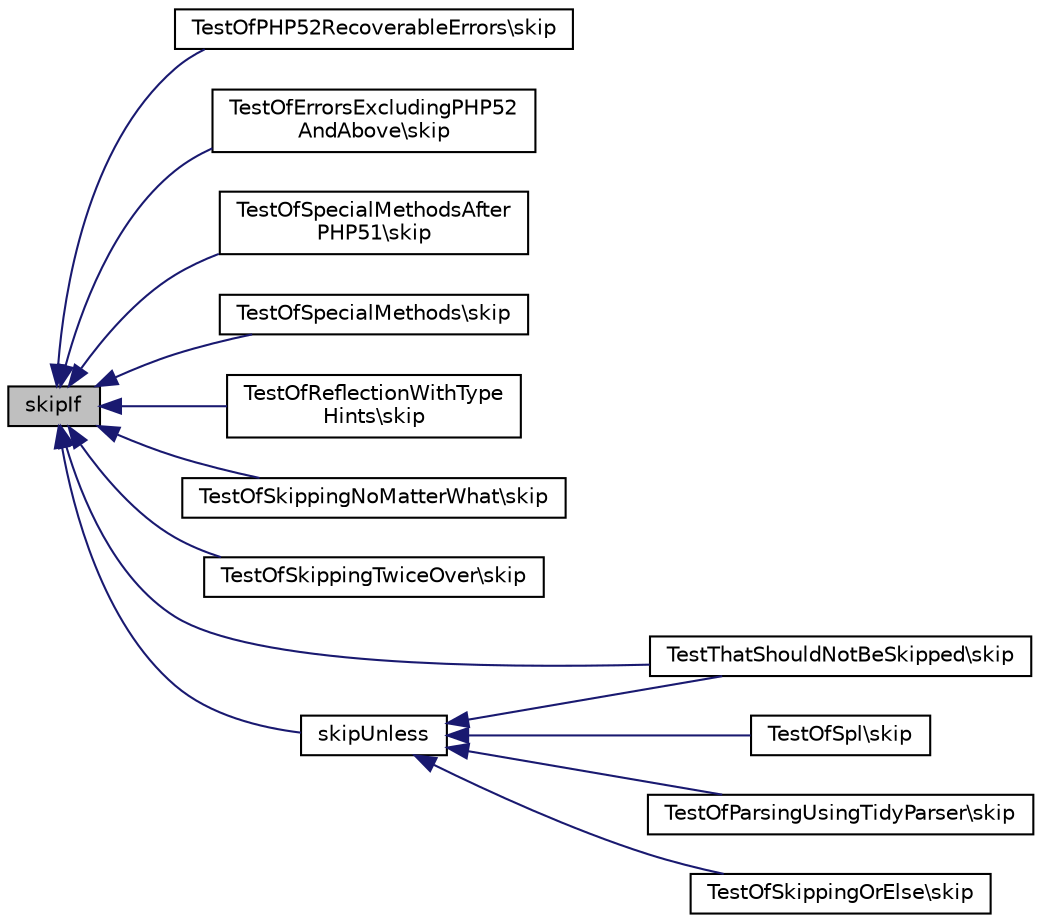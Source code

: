 digraph "skipIf"
{
  edge [fontname="Helvetica",fontsize="10",labelfontname="Helvetica",labelfontsize="10"];
  node [fontname="Helvetica",fontsize="10",shape=record];
  rankdir="LR";
  Node1 [label="skipIf",height=0.2,width=0.4,color="black", fillcolor="grey75", style="filled" fontcolor="black"];
  Node1 -> Node2 [dir="back",color="midnightblue",fontsize="10",style="solid",fontname="Helvetica"];
  Node2 [label="TestOfPHP52RecoverableErrors\\skip",height=0.2,width=0.4,color="black", fillcolor="white", style="filled",URL="$class_test_of_p_h_p52_recoverable_errors.html#a72d303844a2d71da1340a30207d9f7e7"];
  Node1 -> Node3 [dir="back",color="midnightblue",fontsize="10",style="solid",fontname="Helvetica"];
  Node3 [label="TestOfErrorsExcludingPHP52\lAndAbove\\skip",height=0.2,width=0.4,color="black", fillcolor="white", style="filled",URL="$class_test_of_errors_excluding_p_h_p52_and_above.html#a72d303844a2d71da1340a30207d9f7e7"];
  Node1 -> Node4 [dir="back",color="midnightblue",fontsize="10",style="solid",fontname="Helvetica"];
  Node4 [label="TestOfSpecialMethodsAfter\lPHP51\\skip",height=0.2,width=0.4,color="black", fillcolor="white", style="filled",URL="$class_test_of_special_methods_after_p_h_p51.html#a72d303844a2d71da1340a30207d9f7e7"];
  Node1 -> Node5 [dir="back",color="midnightblue",fontsize="10",style="solid",fontname="Helvetica"];
  Node5 [label="TestOfSpecialMethods\\skip",height=0.2,width=0.4,color="black", fillcolor="white", style="filled",URL="$class_test_of_special_methods.html#a72d303844a2d71da1340a30207d9f7e7"];
  Node1 -> Node6 [dir="back",color="midnightblue",fontsize="10",style="solid",fontname="Helvetica"];
  Node6 [label="TestOfReflectionWithType\lHints\\skip",height=0.2,width=0.4,color="black", fillcolor="white", style="filled",URL="$class_test_of_reflection_with_type_hints.html#a72d303844a2d71da1340a30207d9f7e7"];
  Node1 -> Node7 [dir="back",color="midnightblue",fontsize="10",style="solid",fontname="Helvetica"];
  Node7 [label="TestOfSkippingNoMatterWhat\\skip",height=0.2,width=0.4,color="black", fillcolor="white", style="filled",URL="$class_test_of_skipping_no_matter_what.html#a72d303844a2d71da1340a30207d9f7e7"];
  Node1 -> Node8 [dir="back",color="midnightblue",fontsize="10",style="solid",fontname="Helvetica"];
  Node8 [label="TestOfSkippingTwiceOver\\skip",height=0.2,width=0.4,color="black", fillcolor="white", style="filled",URL="$class_test_of_skipping_twice_over.html#a72d303844a2d71da1340a30207d9f7e7"];
  Node1 -> Node9 [dir="back",color="midnightblue",fontsize="10",style="solid",fontname="Helvetica"];
  Node9 [label="TestThatShouldNotBeSkipped\\skip",height=0.2,width=0.4,color="black", fillcolor="white", style="filled",URL="$class_test_that_should_not_be_skipped.html#a72d303844a2d71da1340a30207d9f7e7"];
  Node1 -> Node10 [dir="back",color="midnightblue",fontsize="10",style="solid",fontname="Helvetica"];
  Node10 [label="skipUnless",height=0.2,width=0.4,color="black", fillcolor="white", style="filled",URL="$class_simple_test_case.html#a8fee5aa062880afdddb0f2d51eed9f27"];
  Node10 -> Node11 [dir="back",color="midnightblue",fontsize="10",style="solid",fontname="Helvetica"];
  Node11 [label="TestOfSpl\\skip",height=0.2,width=0.4,color="black", fillcolor="white", style="filled",URL="$class_test_of_spl.html#a72d303844a2d71da1340a30207d9f7e7"];
  Node10 -> Node12 [dir="back",color="midnightblue",fontsize="10",style="solid",fontname="Helvetica"];
  Node12 [label="TestOfParsingUsingTidyParser\\skip",height=0.2,width=0.4,color="black", fillcolor="white", style="filled",URL="$class_test_of_parsing_using_tidy_parser.html#a72d303844a2d71da1340a30207d9f7e7"];
  Node10 -> Node13 [dir="back",color="midnightblue",fontsize="10",style="solid",fontname="Helvetica"];
  Node13 [label="TestOfSkippingOrElse\\skip",height=0.2,width=0.4,color="black", fillcolor="white", style="filled",URL="$class_test_of_skipping_or_else.html#a72d303844a2d71da1340a30207d9f7e7"];
  Node10 -> Node9 [dir="back",color="midnightblue",fontsize="10",style="solid",fontname="Helvetica"];
}
